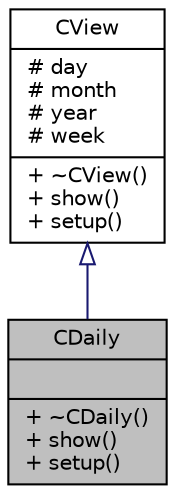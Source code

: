 digraph "CDaily"
{
 // LATEX_PDF_SIZE
  edge [fontname="Helvetica",fontsize="10",labelfontname="Helvetica",labelfontsize="10"];
  node [fontname="Helvetica",fontsize="10",shape=record];
  Node1 [label="{CDaily\n||+ ~CDaily()\l+ show()\l+ setup()\l}",height=0.2,width=0.4,color="black", fillcolor="grey75", style="filled", fontcolor="black",tooltip=" "];
  Node2 -> Node1 [dir="back",color="midnightblue",fontsize="10",style="solid",arrowtail="onormal",fontname="Helvetica"];
  Node2 [label="{CView\n|# day\l# month\l# year\l# week\l|+ ~CView()\l+ show()\l+ setup()\l}",height=0.2,width=0.4,color="black", fillcolor="white", style="filled",URL="$classCView.html",tooltip=" "];
}
